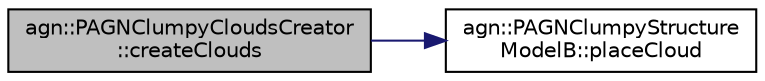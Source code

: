 digraph "agn::PAGNClumpyCloudsCreator::createClouds"
{
 // LATEX_PDF_SIZE
  edge [fontname="Helvetica",fontsize="10",labelfontname="Helvetica",labelfontsize="10"];
  node [fontname="Helvetica",fontsize="10",shape=record];
  rankdir="LR";
  Node1 [label="agn::PAGNClumpyCloudsCreator\l::createClouds",height=0.2,width=0.4,color="black", fillcolor="grey75", style="filled", fontcolor="black",tooltip=" "];
  Node1 -> Node2 [color="midnightblue",fontsize="10",style="solid"];
  Node2 [label="agn::PAGNClumpyStructure\lModelB::placeCloud",height=0.2,width=0.4,color="black", fillcolor="white", style="filled",URL="$classagn_1_1_p_a_g_n_clumpy_structure_model_b.html#aeeffc2bcbd9f742482988b5fec49736c",tooltip=" "];
}
